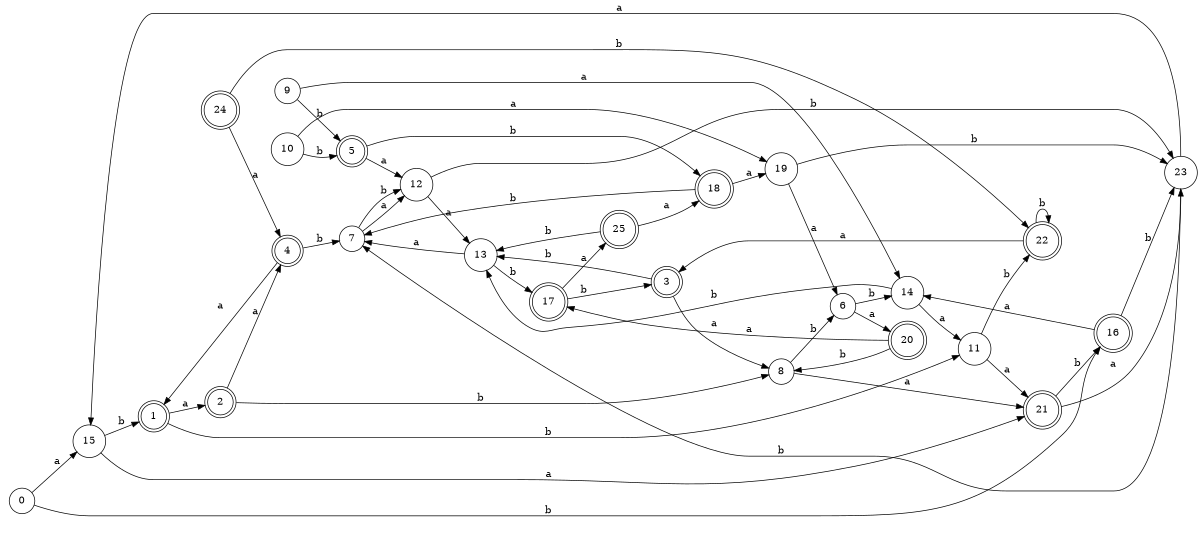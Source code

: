 digraph n21_1 {
__start0 [label="" shape="none"];

rankdir=LR;
size="8,5";

s0 [style="filled", color="black", fillcolor="white" shape="circle", label="0"];
s1 [style="rounded,filled", color="black", fillcolor="white" shape="doublecircle", label="1"];
s2 [style="rounded,filled", color="black", fillcolor="white" shape="doublecircle", label="2"];
s3 [style="rounded,filled", color="black", fillcolor="white" shape="doublecircle", label="3"];
s4 [style="rounded,filled", color="black", fillcolor="white" shape="doublecircle", label="4"];
s5 [style="rounded,filled", color="black", fillcolor="white" shape="doublecircle", label="5"];
s6 [style="filled", color="black", fillcolor="white" shape="circle", label="6"];
s7 [style="filled", color="black", fillcolor="white" shape="circle", label="7"];
s8 [style="filled", color="black", fillcolor="white" shape="circle", label="8"];
s9 [style="filled", color="black", fillcolor="white" shape="circle", label="9"];
s10 [style="filled", color="black", fillcolor="white" shape="circle", label="10"];
s11 [style="filled", color="black", fillcolor="white" shape="circle", label="11"];
s12 [style="filled", color="black", fillcolor="white" shape="circle", label="12"];
s13 [style="filled", color="black", fillcolor="white" shape="circle", label="13"];
s14 [style="filled", color="black", fillcolor="white" shape="circle", label="14"];
s15 [style="filled", color="black", fillcolor="white" shape="circle", label="15"];
s16 [style="rounded,filled", color="black", fillcolor="white" shape="doublecircle", label="16"];
s17 [style="rounded,filled", color="black", fillcolor="white" shape="doublecircle", label="17"];
s18 [style="rounded,filled", color="black", fillcolor="white" shape="doublecircle", label="18"];
s19 [style="filled", color="black", fillcolor="white" shape="circle", label="19"];
s20 [style="rounded,filled", color="black", fillcolor="white" shape="doublecircle", label="20"];
s21 [style="rounded,filled", color="black", fillcolor="white" shape="doublecircle", label="21"];
s22 [style="rounded,filled", color="black", fillcolor="white" shape="doublecircle", label="22"];
s23 [style="filled", color="black", fillcolor="white" shape="circle", label="23"];
s24 [style="rounded,filled", color="black", fillcolor="white" shape="doublecircle", label="24"];
s25 [style="rounded,filled", color="black", fillcolor="white" shape="doublecircle", label="25"];
s0 -> s15 [label="a"];
s0 -> s16 [label="b"];
s1 -> s2 [label="a"];
s1 -> s11 [label="b"];
s2 -> s4 [label="a"];
s2 -> s8 [label="b"];
s3 -> s8 [label="a"];
s3 -> s13 [label="b"];
s4 -> s1 [label="a"];
s4 -> s7 [label="b"];
s5 -> s12 [label="a"];
s5 -> s18 [label="b"];
s6 -> s20 [label="a"];
s6 -> s14 [label="b"];
s7 -> s12 [label="a"];
s7 -> s12 [label="b"];
s8 -> s21 [label="a"];
s8 -> s6 [label="b"];
s9 -> s14 [label="a"];
s9 -> s5 [label="b"];
s10 -> s19 [label="a"];
s10 -> s5 [label="b"];
s11 -> s21 [label="a"];
s11 -> s22 [label="b"];
s12 -> s13 [label="a"];
s12 -> s23 [label="b"];
s13 -> s7 [label="a"];
s13 -> s17 [label="b"];
s14 -> s11 [label="a"];
s14 -> s13 [label="b"];
s15 -> s21 [label="a"];
s15 -> s1 [label="b"];
s16 -> s14 [label="a"];
s16 -> s23 [label="b"];
s17 -> s25 [label="a"];
s17 -> s3 [label="b"];
s18 -> s19 [label="a"];
s18 -> s7 [label="b"];
s19 -> s6 [label="a"];
s19 -> s23 [label="b"];
s20 -> s17 [label="a"];
s20 -> s8 [label="b"];
s21 -> s23 [label="a"];
s21 -> s16 [label="b"];
s22 -> s3 [label="a"];
s22 -> s22 [label="b"];
s23 -> s15 [label="a"];
s23 -> s7 [label="b"];
s24 -> s4 [label="a"];
s24 -> s22 [label="b"];
s25 -> s18 [label="a"];
s25 -> s13 [label="b"];

}
